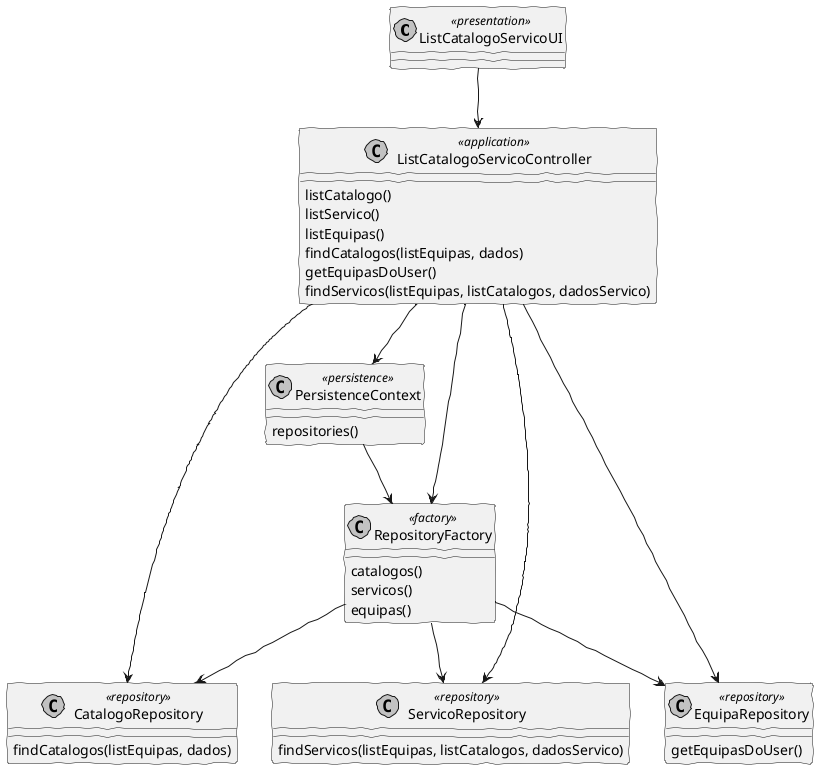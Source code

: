 @startuml
'http://plantuml.com/skinparam.html
skinparam handwritten true
skinparam monochrome true
skinparam packageStyle rect
skinparam defaultFontName FG Virgil
skinparam shadowing false

class ListCatalogoServicoUI <<presentation>>
class ListCatalogoServicoController <<application>>
class PersistenceContext <<persistence>>
class RepositoryFactory <<factory>>
class CatalogoRepository <<repository>>
class ServicoRepository <<repository>>
class EquipaRepository <<repository>>


ListCatalogoServicoUI --> ListCatalogoServicoController
ListCatalogoServicoController : listCatalogo()
ListCatalogoServicoController : listServico()
ListCatalogoServicoController : listEquipas()

ListCatalogoServicoController : findCatalogos(listEquipas, dados)
ListCatalogoServicoController : getEquipasDoUser()
ListCatalogoServicoController : findServicos(listEquipas, listCatalogos, dadosServico)

ListCatalogoServicoController --> CatalogoRepository
ListCatalogoServicoController --> ServicoRepository
ListCatalogoServicoController --> EquipaRepository
ListCatalogoServicoController --> PersistenceContext
PersistenceContext : repositories()
ListCatalogoServicoController --> RepositoryFactory
RepositoryFactory : catalogos()
RepositoryFactory : servicos()
RepositoryFactory : equipas()

PersistenceContext --> RepositoryFactory
RepositoryFactory --> CatalogoRepository
RepositoryFactory --> ServicoRepository
RepositoryFactory --> EquipaRepository

EquipaRepository : getEquipasDoUser()

CatalogoRepository : findCatalogos(listEquipas, dados)

ServicoRepository : findServicos(listEquipas, listCatalogos, dadosServico)

@enduml
